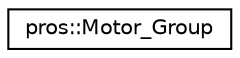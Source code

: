 digraph "Graphical Class Hierarchy"
{
 // LATEX_PDF_SIZE
  edge [fontname="Helvetica",fontsize="10",labelfontname="Helvetica",labelfontsize="10"];
  node [fontname="Helvetica",fontsize="10",shape=record];
  rankdir="LR";
  Node0 [label="pros::Motor_Group",height=0.2,width=0.4,color="black", fillcolor="white", style="filled",URL="$classpros_1_1Motor__Group.html",tooltip=" "];
}
